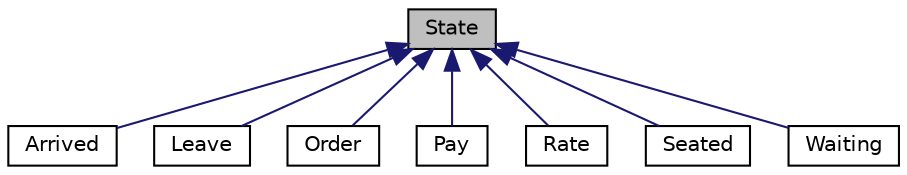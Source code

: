 digraph "State"
{
 // LATEX_PDF_SIZE
  edge [fontname="Helvetica",fontsize="10",labelfontname="Helvetica",labelfontsize="10"];
  node [fontname="Helvetica",fontsize="10",shape=record];
  Node1 [label="State",height=0.2,width=0.4,color="black", fillcolor="grey75", style="filled", fontcolor="black",tooltip="The State class represents the base class for customer states in a restaurant."];
  Node1 -> Node2 [dir="back",color="midnightblue",fontsize="10",style="solid"];
  Node2 [label="Arrived",height=0.2,width=0.4,color="black", fillcolor="white", style="filled",URL="$classArrived.html",tooltip="The Arrived class represents the state when a customer just arrived."];
  Node1 -> Node3 [dir="back",color="midnightblue",fontsize="10",style="solid"];
  Node3 [label="Leave",height=0.2,width=0.4,color="black", fillcolor="white", style="filled",URL="$classLeave.html",tooltip="The Leave class represents the state when a customer is ready to leave the restaurant."];
  Node1 -> Node4 [dir="back",color="midnightblue",fontsize="10",style="solid"];
  Node4 [label="Order",height=0.2,width=0.4,color="black", fillcolor="white", style="filled",URL="$classOrder.html",tooltip="The Order class represents the state when a customer is ready to place an order."];
  Node1 -> Node5 [dir="back",color="midnightblue",fontsize="10",style="solid"];
  Node5 [label="Pay",height=0.2,width=0.4,color="black", fillcolor="white", style="filled",URL="$classPay.html",tooltip="The Pay class represents the state when a customer is ready to pay the bill."];
  Node1 -> Node6 [dir="back",color="midnightblue",fontsize="10",style="solid"];
  Node6 [label="Rate",height=0.2,width=0.4,color="black", fillcolor="white", style="filled",URL="$classRate.html",tooltip="The Rate class represents the state when a customer is ready to rate their dining experience."];
  Node1 -> Node7 [dir="back",color="midnightblue",fontsize="10",style="solid"];
  Node7 [label="Seated",height=0.2,width=0.4,color="black", fillcolor="white", style="filled",URL="$classSeated.html",tooltip="The Seated class represents the state when a customer is seated at a table."];
  Node1 -> Node8 [dir="back",color="midnightblue",fontsize="10",style="solid"];
  Node8 [label="Waiting",height=0.2,width=0.4,color="black", fillcolor="white", style="filled",URL="$classWaiting.html",tooltip="The Waiting class represents a specific state of a Customer."];
}
